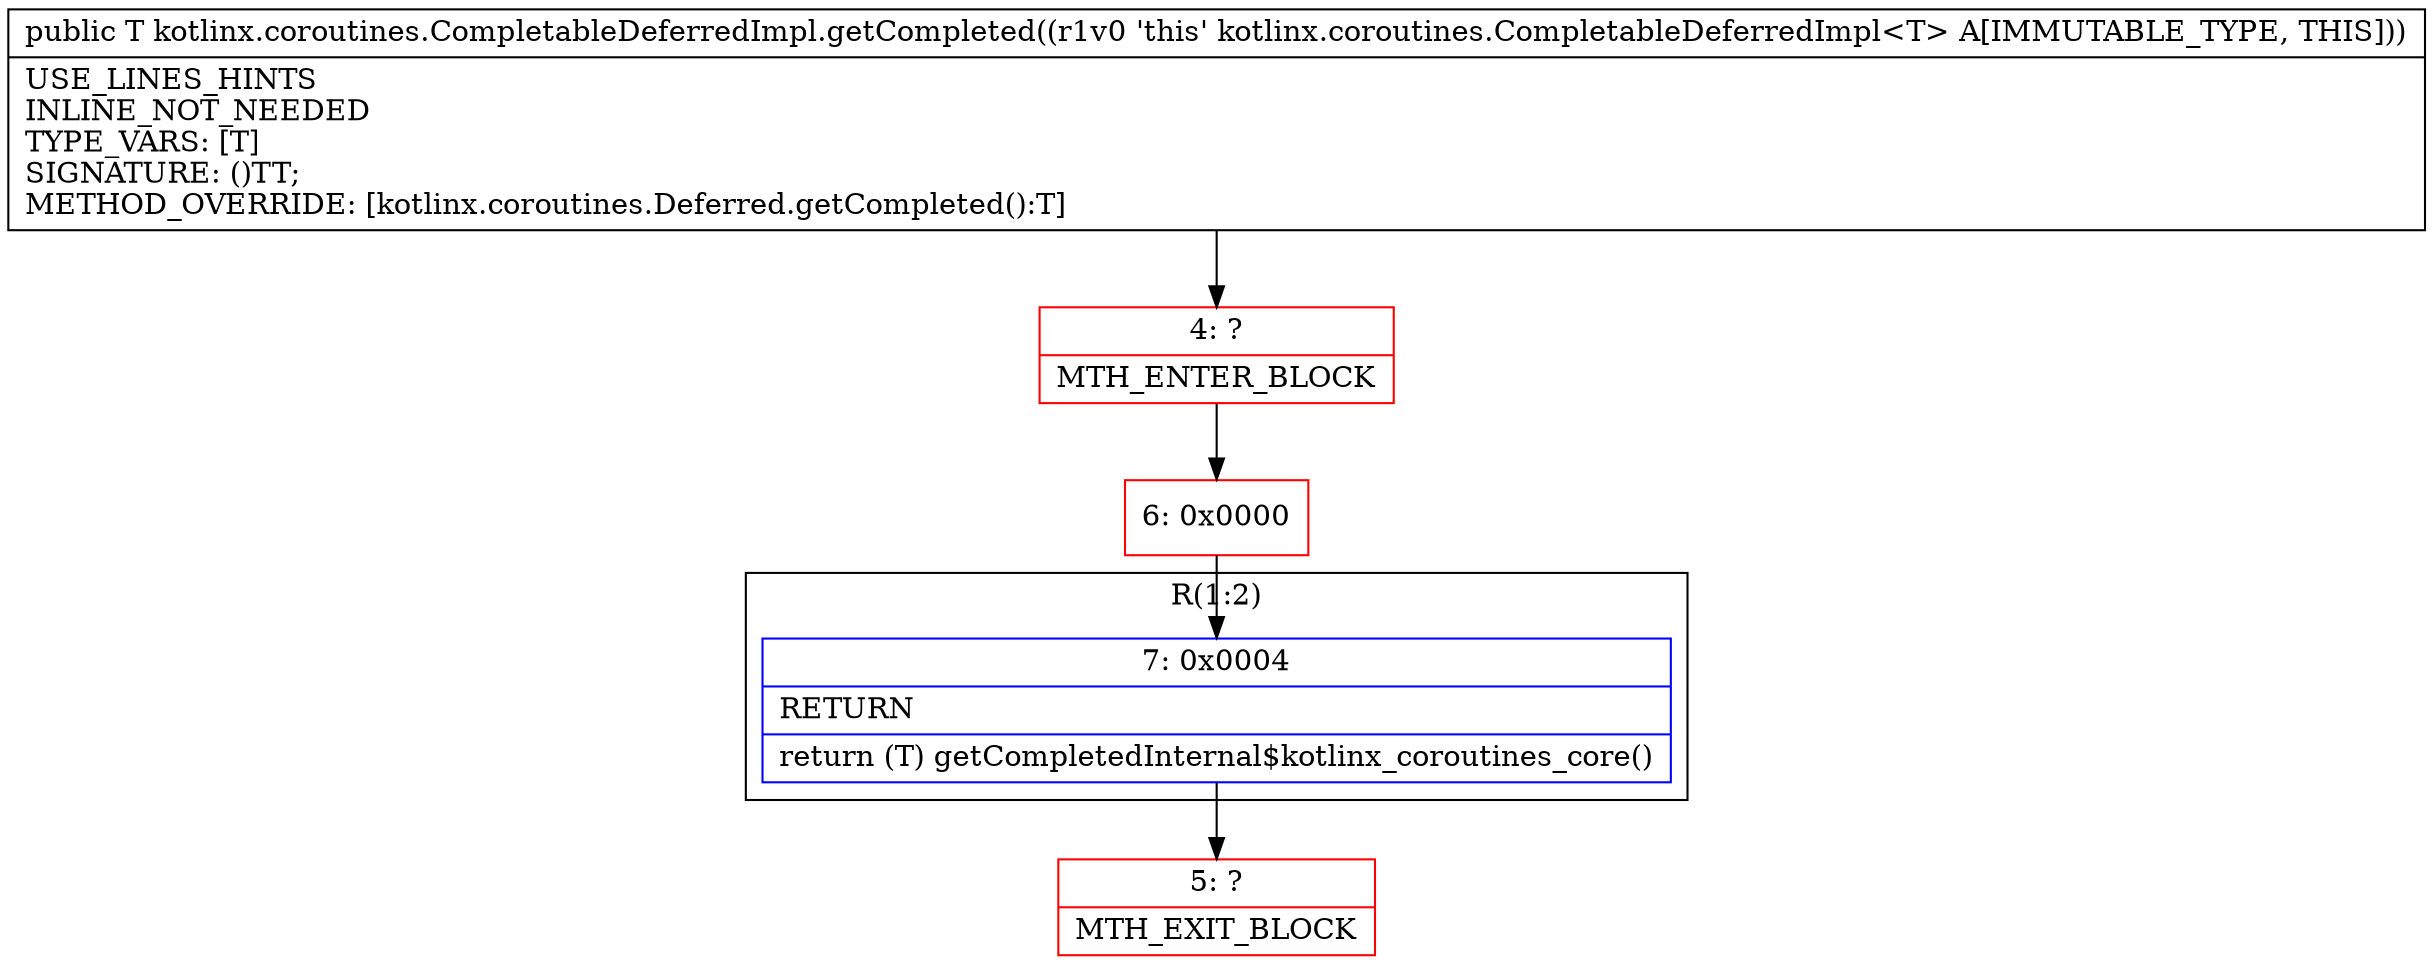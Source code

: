 digraph "CFG forkotlinx.coroutines.CompletableDeferredImpl.getCompleted()Ljava\/lang\/Object;" {
subgraph cluster_Region_64206953 {
label = "R(1:2)";
node [shape=record,color=blue];
Node_7 [shape=record,label="{7\:\ 0x0004|RETURN\l|return (T) getCompletedInternal$kotlinx_coroutines_core()\l}"];
}
Node_4 [shape=record,color=red,label="{4\:\ ?|MTH_ENTER_BLOCK\l}"];
Node_6 [shape=record,color=red,label="{6\:\ 0x0000}"];
Node_5 [shape=record,color=red,label="{5\:\ ?|MTH_EXIT_BLOCK\l}"];
MethodNode[shape=record,label="{public T kotlinx.coroutines.CompletableDeferredImpl.getCompleted((r1v0 'this' kotlinx.coroutines.CompletableDeferredImpl\<T\> A[IMMUTABLE_TYPE, THIS]))  | USE_LINES_HINTS\lINLINE_NOT_NEEDED\lTYPE_VARS: [T]\lSIGNATURE: ()TT;\lMETHOD_OVERRIDE: [kotlinx.coroutines.Deferred.getCompleted():T]\l}"];
MethodNode -> Node_4;Node_7 -> Node_5;
Node_4 -> Node_6;
Node_6 -> Node_7;
}

